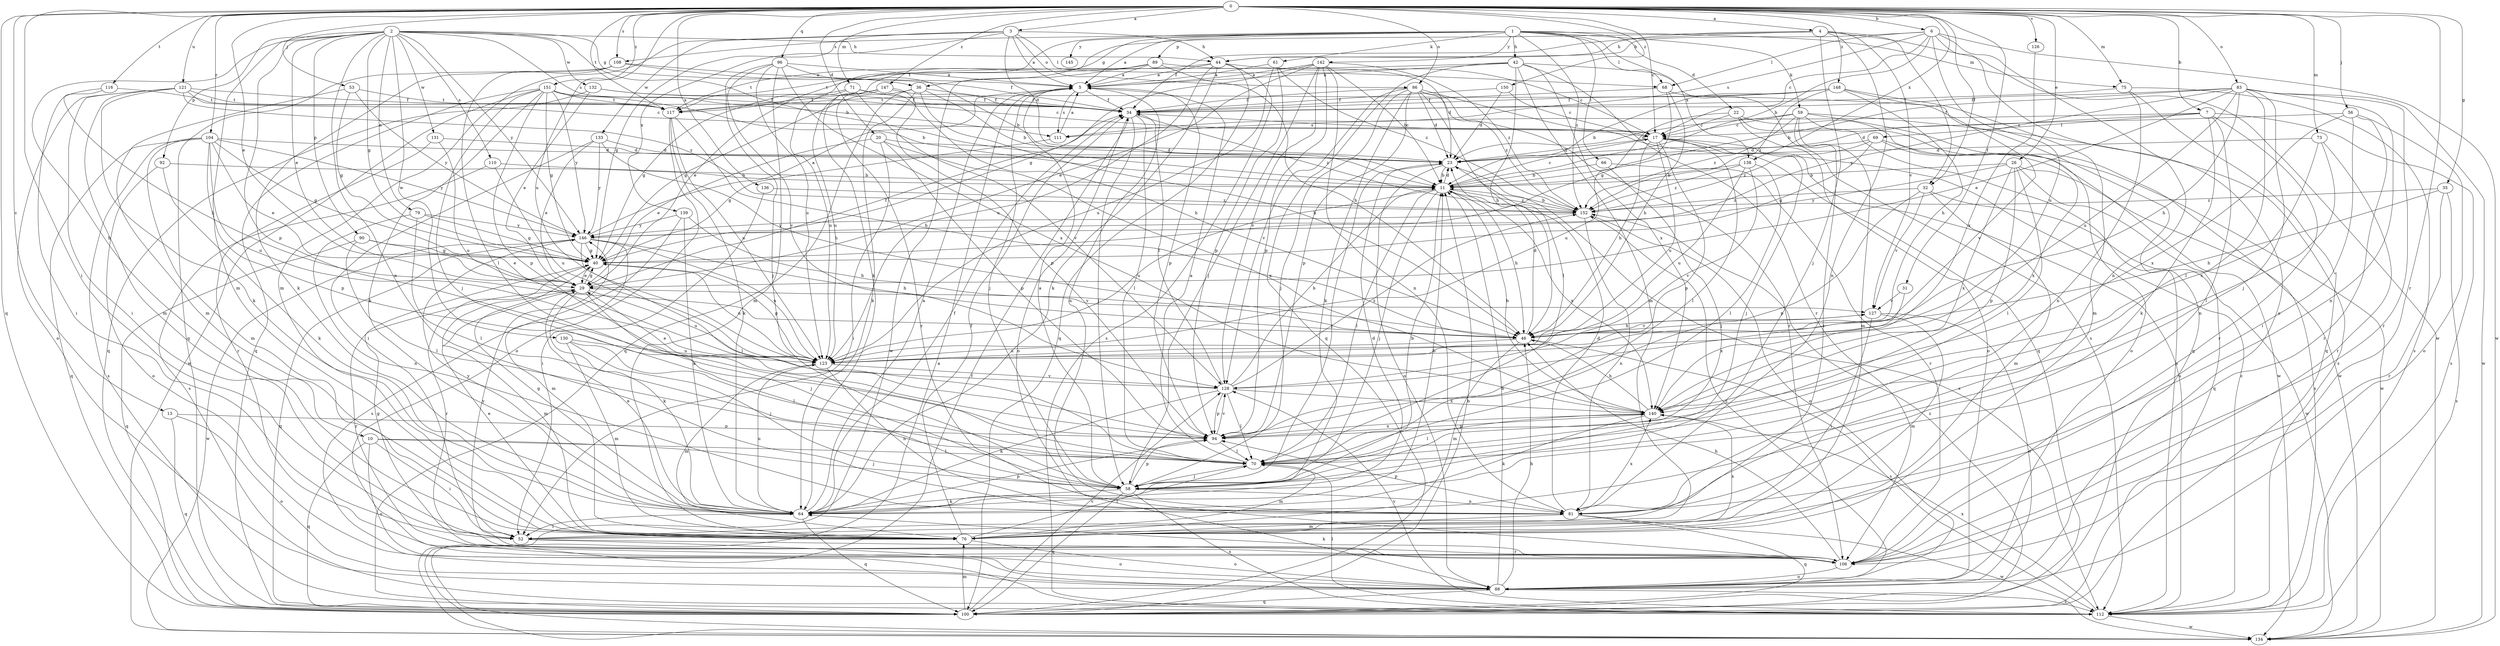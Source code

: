 strict digraph  {
0;
1;
2;
3;
4;
5;
6;
7;
10;
11;
13;
17;
20;
22;
23;
26;
29;
31;
32;
34;
35;
36;
40;
42;
44;
46;
52;
53;
56;
58;
59;
61;
64;
66;
68;
69;
70;
71;
73;
75;
76;
79;
81;
83;
86;
88;
89;
90;
92;
94;
96;
100;
104;
106;
108;
110;
111;
112;
116;
117;
121;
123;
126;
127;
128;
130;
131;
132;
133;
134;
136;
138;
139;
140;
142;
145;
146;
147;
148;
150;
151;
152;
0 -> 3  [label=a];
0 -> 4  [label=a];
0 -> 6  [label=b];
0 -> 7  [label=b];
0 -> 13  [label=c];
0 -> 17  [label=c];
0 -> 20  [label=d];
0 -> 26  [label=e];
0 -> 29  [label=e];
0 -> 31  [label=f];
0 -> 32  [label=f];
0 -> 35  [label=g];
0 -> 52  [label=i];
0 -> 53  [label=j];
0 -> 56  [label=j];
0 -> 71  [label=m];
0 -> 73  [label=m];
0 -> 75  [label=m];
0 -> 83  [label=o];
0 -> 86  [label=o];
0 -> 96  [label=q];
0 -> 100  [label=q];
0 -> 104  [label=r];
0 -> 106  [label=r];
0 -> 108  [label=s];
0 -> 116  [label=t];
0 -> 117  [label=t];
0 -> 121  [label=u];
0 -> 123  [label=u];
0 -> 126  [label=v];
0 -> 136  [label=x];
0 -> 138  [label=x];
0 -> 147  [label=z];
0 -> 148  [label=z];
0 -> 150  [label=z];
0 -> 151  [label=z];
1 -> 5  [label=a];
1 -> 22  [label=d];
1 -> 36  [label=g];
1 -> 42  [label=h];
1 -> 59  [label=k];
1 -> 61  [label=k];
1 -> 64  [label=k];
1 -> 66  [label=l];
1 -> 68  [label=l];
1 -> 75  [label=m];
1 -> 89  [label=p];
1 -> 108  [label=s];
1 -> 138  [label=x];
1 -> 142  [label=y];
1 -> 145  [label=y];
1 -> 152  [label=z];
2 -> 10  [label=b];
2 -> 11  [label=b];
2 -> 29  [label=e];
2 -> 36  [label=g];
2 -> 40  [label=g];
2 -> 44  [label=h];
2 -> 76  [label=m];
2 -> 79  [label=n];
2 -> 81  [label=n];
2 -> 90  [label=p];
2 -> 92  [label=p];
2 -> 94  [label=p];
2 -> 110  [label=s];
2 -> 111  [label=s];
2 -> 130  [label=w];
2 -> 131  [label=w];
2 -> 132  [label=w];
2 -> 146  [label=y];
3 -> 5  [label=a];
3 -> 23  [label=d];
3 -> 40  [label=g];
3 -> 44  [label=h];
3 -> 68  [label=l];
3 -> 76  [label=m];
3 -> 86  [label=o];
3 -> 133  [label=w];
3 -> 139  [label=x];
4 -> 32  [label=f];
4 -> 34  [label=f];
4 -> 44  [label=h];
4 -> 58  [label=j];
4 -> 81  [label=n];
4 -> 117  [label=t];
4 -> 127  [label=v];
4 -> 134  [label=w];
5 -> 34  [label=f];
5 -> 58  [label=j];
5 -> 81  [label=n];
5 -> 94  [label=p];
5 -> 111  [label=s];
6 -> 11  [label=b];
6 -> 17  [label=c];
6 -> 44  [label=h];
6 -> 68  [label=l];
6 -> 81  [label=n];
6 -> 88  [label=o];
6 -> 111  [label=s];
6 -> 123  [label=u];
6 -> 134  [label=w];
7 -> 23  [label=d];
7 -> 64  [label=k];
7 -> 69  [label=l];
7 -> 81  [label=n];
7 -> 106  [label=r];
7 -> 111  [label=s];
7 -> 112  [label=s];
10 -> 52  [label=i];
10 -> 58  [label=j];
10 -> 70  [label=l];
10 -> 88  [label=o];
10 -> 100  [label=q];
11 -> 17  [label=c];
11 -> 23  [label=d];
11 -> 46  [label=h];
11 -> 58  [label=j];
11 -> 70  [label=l];
11 -> 123  [label=u];
11 -> 140  [label=x];
11 -> 152  [label=z];
13 -> 88  [label=o];
13 -> 94  [label=p];
13 -> 100  [label=q];
17 -> 23  [label=d];
17 -> 46  [label=h];
17 -> 58  [label=j];
17 -> 70  [label=l];
17 -> 94  [label=p];
17 -> 112  [label=s];
17 -> 123  [label=u];
20 -> 23  [label=d];
20 -> 29  [label=e];
20 -> 52  [label=i];
20 -> 94  [label=p];
20 -> 140  [label=x];
22 -> 17  [label=c];
22 -> 88  [label=o];
22 -> 112  [label=s];
22 -> 123  [label=u];
22 -> 134  [label=w];
23 -> 11  [label=b];
23 -> 58  [label=j];
23 -> 88  [label=o];
23 -> 112  [label=s];
26 -> 11  [label=b];
26 -> 70  [label=l];
26 -> 94  [label=p];
26 -> 100  [label=q];
26 -> 112  [label=s];
26 -> 140  [label=x];
26 -> 146  [label=y];
29 -> 34  [label=f];
29 -> 40  [label=g];
29 -> 58  [label=j];
29 -> 64  [label=k];
29 -> 76  [label=m];
29 -> 106  [label=r];
29 -> 123  [label=u];
29 -> 127  [label=v];
31 -> 127  [label=v];
31 -> 140  [label=x];
32 -> 76  [label=m];
32 -> 94  [label=p];
32 -> 127  [label=v];
32 -> 134  [label=w];
32 -> 152  [label=z];
34 -> 17  [label=c];
34 -> 58  [label=j];
34 -> 70  [label=l];
34 -> 88  [label=o];
34 -> 152  [label=z];
35 -> 46  [label=h];
35 -> 106  [label=r];
35 -> 112  [label=s];
35 -> 152  [label=z];
36 -> 11  [label=b];
36 -> 34  [label=f];
36 -> 40  [label=g];
36 -> 46  [label=h];
36 -> 64  [label=k];
36 -> 100  [label=q];
40 -> 29  [label=e];
40 -> 106  [label=r];
40 -> 123  [label=u];
42 -> 5  [label=a];
42 -> 46  [label=h];
42 -> 76  [label=m];
42 -> 100  [label=q];
42 -> 106  [label=r];
42 -> 112  [label=s];
42 -> 117  [label=t];
42 -> 140  [label=x];
44 -> 5  [label=a];
44 -> 17  [label=c];
44 -> 64  [label=k];
44 -> 100  [label=q];
44 -> 112  [label=s];
44 -> 117  [label=t];
44 -> 123  [label=u];
46 -> 23  [label=d];
46 -> 76  [label=m];
46 -> 112  [label=s];
46 -> 123  [label=u];
46 -> 127  [label=v];
52 -> 88  [label=o];
52 -> 106  [label=r];
53 -> 40  [label=g];
53 -> 76  [label=m];
53 -> 117  [label=t];
53 -> 146  [label=y];
56 -> 17  [label=c];
56 -> 52  [label=i];
56 -> 88  [label=o];
56 -> 106  [label=r];
56 -> 140  [label=x];
58 -> 5  [label=a];
58 -> 11  [label=b];
58 -> 64  [label=k];
58 -> 81  [label=n];
58 -> 94  [label=p];
58 -> 100  [label=q];
58 -> 112  [label=s];
59 -> 17  [label=c];
59 -> 23  [label=d];
59 -> 52  [label=i];
59 -> 76  [label=m];
59 -> 88  [label=o];
59 -> 112  [label=s];
59 -> 134  [label=w];
59 -> 152  [label=z];
61 -> 5  [label=a];
61 -> 94  [label=p];
61 -> 123  [label=u];
61 -> 152  [label=z];
64 -> 5  [label=a];
64 -> 11  [label=b];
64 -> 23  [label=d];
64 -> 29  [label=e];
64 -> 34  [label=f];
64 -> 40  [label=g];
64 -> 52  [label=i];
64 -> 94  [label=p];
64 -> 100  [label=q];
64 -> 123  [label=u];
64 -> 146  [label=y];
66 -> 11  [label=b];
66 -> 58  [label=j];
66 -> 106  [label=r];
68 -> 34  [label=f];
68 -> 40  [label=g];
68 -> 46  [label=h];
68 -> 100  [label=q];
69 -> 23  [label=d];
69 -> 40  [label=g];
69 -> 134  [label=w];
69 -> 140  [label=x];
69 -> 152  [label=z];
70 -> 5  [label=a];
70 -> 58  [label=j];
70 -> 76  [label=m];
71 -> 34  [label=f];
71 -> 40  [label=g];
71 -> 46  [label=h];
71 -> 123  [label=u];
71 -> 128  [label=v];
73 -> 23  [label=d];
73 -> 70  [label=l];
73 -> 106  [label=r];
73 -> 140  [label=x];
75 -> 34  [label=f];
75 -> 81  [label=n];
75 -> 100  [label=q];
75 -> 112  [label=s];
76 -> 29  [label=e];
76 -> 34  [label=f];
76 -> 70  [label=l];
76 -> 88  [label=o];
76 -> 140  [label=x];
79 -> 40  [label=g];
79 -> 70  [label=l];
79 -> 81  [label=n];
79 -> 146  [label=y];
81 -> 23  [label=d];
81 -> 76  [label=m];
81 -> 94  [label=p];
81 -> 100  [label=q];
81 -> 134  [label=w];
81 -> 140  [label=x];
83 -> 11  [label=b];
83 -> 29  [label=e];
83 -> 34  [label=f];
83 -> 46  [label=h];
83 -> 58  [label=j];
83 -> 70  [label=l];
83 -> 81  [label=n];
83 -> 106  [label=r];
83 -> 123  [label=u];
83 -> 134  [label=w];
83 -> 146  [label=y];
86 -> 23  [label=d];
86 -> 34  [label=f];
86 -> 58  [label=j];
86 -> 64  [label=k];
86 -> 70  [label=l];
86 -> 94  [label=p];
86 -> 100  [label=q];
86 -> 106  [label=r];
86 -> 128  [label=v];
86 -> 152  [label=z];
88 -> 11  [label=b];
88 -> 46  [label=h];
88 -> 100  [label=q];
88 -> 112  [label=s];
88 -> 152  [label=z];
89 -> 5  [label=a];
89 -> 23  [label=d];
89 -> 29  [label=e];
89 -> 46  [label=h];
89 -> 134  [label=w];
90 -> 29  [label=e];
90 -> 40  [label=g];
90 -> 70  [label=l];
90 -> 100  [label=q];
92 -> 11  [label=b];
92 -> 64  [label=k];
92 -> 88  [label=o];
94 -> 70  [label=l];
94 -> 128  [label=v];
94 -> 140  [label=x];
96 -> 5  [label=a];
96 -> 11  [label=b];
96 -> 58  [label=j];
96 -> 76  [label=m];
96 -> 123  [label=u];
96 -> 128  [label=v];
96 -> 140  [label=x];
100 -> 11  [label=b];
100 -> 76  [label=m];
100 -> 128  [label=v];
100 -> 152  [label=z];
104 -> 23  [label=d];
104 -> 29  [label=e];
104 -> 40  [label=g];
104 -> 76  [label=m];
104 -> 94  [label=p];
104 -> 100  [label=q];
104 -> 112  [label=s];
104 -> 123  [label=u];
104 -> 146  [label=y];
106 -> 40  [label=g];
106 -> 46  [label=h];
106 -> 64  [label=k];
106 -> 88  [label=o];
106 -> 146  [label=y];
108 -> 5  [label=a];
108 -> 34  [label=f];
108 -> 64  [label=k];
108 -> 70  [label=l];
108 -> 100  [label=q];
110 -> 11  [label=b];
110 -> 112  [label=s];
110 -> 123  [label=u];
111 -> 5  [label=a];
111 -> 40  [label=g];
112 -> 17  [label=c];
112 -> 70  [label=l];
112 -> 128  [label=v];
112 -> 134  [label=w];
112 -> 140  [label=x];
116 -> 46  [label=h];
116 -> 52  [label=i];
116 -> 117  [label=t];
117 -> 46  [label=h];
117 -> 64  [label=k];
117 -> 88  [label=o];
117 -> 123  [label=u];
121 -> 17  [label=c];
121 -> 34  [label=f];
121 -> 52  [label=i];
121 -> 64  [label=k];
121 -> 76  [label=m];
121 -> 88  [label=o];
121 -> 117  [label=t];
121 -> 152  [label=z];
123 -> 40  [label=g];
123 -> 76  [label=m];
123 -> 81  [label=n];
123 -> 128  [label=v];
126 -> 140  [label=x];
127 -> 46  [label=h];
127 -> 52  [label=i];
127 -> 76  [label=m];
127 -> 88  [label=o];
128 -> 11  [label=b];
128 -> 29  [label=e];
128 -> 34  [label=f];
128 -> 64  [label=k];
128 -> 70  [label=l];
128 -> 94  [label=p];
128 -> 140  [label=x];
128 -> 152  [label=z];
130 -> 58  [label=j];
130 -> 70  [label=l];
130 -> 76  [label=m];
130 -> 123  [label=u];
131 -> 23  [label=d];
131 -> 106  [label=r];
131 -> 123  [label=u];
132 -> 17  [label=c];
132 -> 29  [label=e];
132 -> 34  [label=f];
132 -> 100  [label=q];
133 -> 23  [label=d];
133 -> 29  [label=e];
133 -> 46  [label=h];
133 -> 52  [label=i];
133 -> 146  [label=y];
134 -> 5  [label=a];
134 -> 34  [label=f];
136 -> 52  [label=i];
136 -> 152  [label=z];
138 -> 11  [label=b];
138 -> 70  [label=l];
138 -> 123  [label=u];
138 -> 128  [label=v];
138 -> 152  [label=z];
139 -> 46  [label=h];
139 -> 64  [label=k];
139 -> 112  [label=s];
139 -> 146  [label=y];
140 -> 11  [label=b];
140 -> 46  [label=h];
140 -> 64  [label=k];
140 -> 70  [label=l];
140 -> 94  [label=p];
142 -> 5  [label=a];
142 -> 11  [label=b];
142 -> 29  [label=e];
142 -> 40  [label=g];
142 -> 58  [label=j];
142 -> 81  [label=n];
142 -> 94  [label=p];
142 -> 128  [label=v];
142 -> 152  [label=z];
146 -> 5  [label=a];
146 -> 40  [label=g];
146 -> 46  [label=h];
146 -> 70  [label=l];
146 -> 76  [label=m];
146 -> 100  [label=q];
146 -> 123  [label=u];
146 -> 134  [label=w];
147 -> 34  [label=f];
147 -> 94  [label=p];
147 -> 106  [label=r];
147 -> 117  [label=t];
147 -> 123  [label=u];
148 -> 11  [label=b];
148 -> 34  [label=f];
148 -> 46  [label=h];
148 -> 76  [label=m];
148 -> 117  [label=t];
148 -> 128  [label=v];
148 -> 152  [label=z];
150 -> 17  [label=c];
150 -> 23  [label=d];
150 -> 34  [label=f];
151 -> 11  [label=b];
151 -> 34  [label=f];
151 -> 40  [label=g];
151 -> 58  [label=j];
151 -> 64  [label=k];
151 -> 94  [label=p];
151 -> 100  [label=q];
151 -> 117  [label=t];
151 -> 134  [label=w];
151 -> 146  [label=y];
152 -> 11  [label=b];
152 -> 81  [label=n];
152 -> 88  [label=o];
152 -> 146  [label=y];
}
